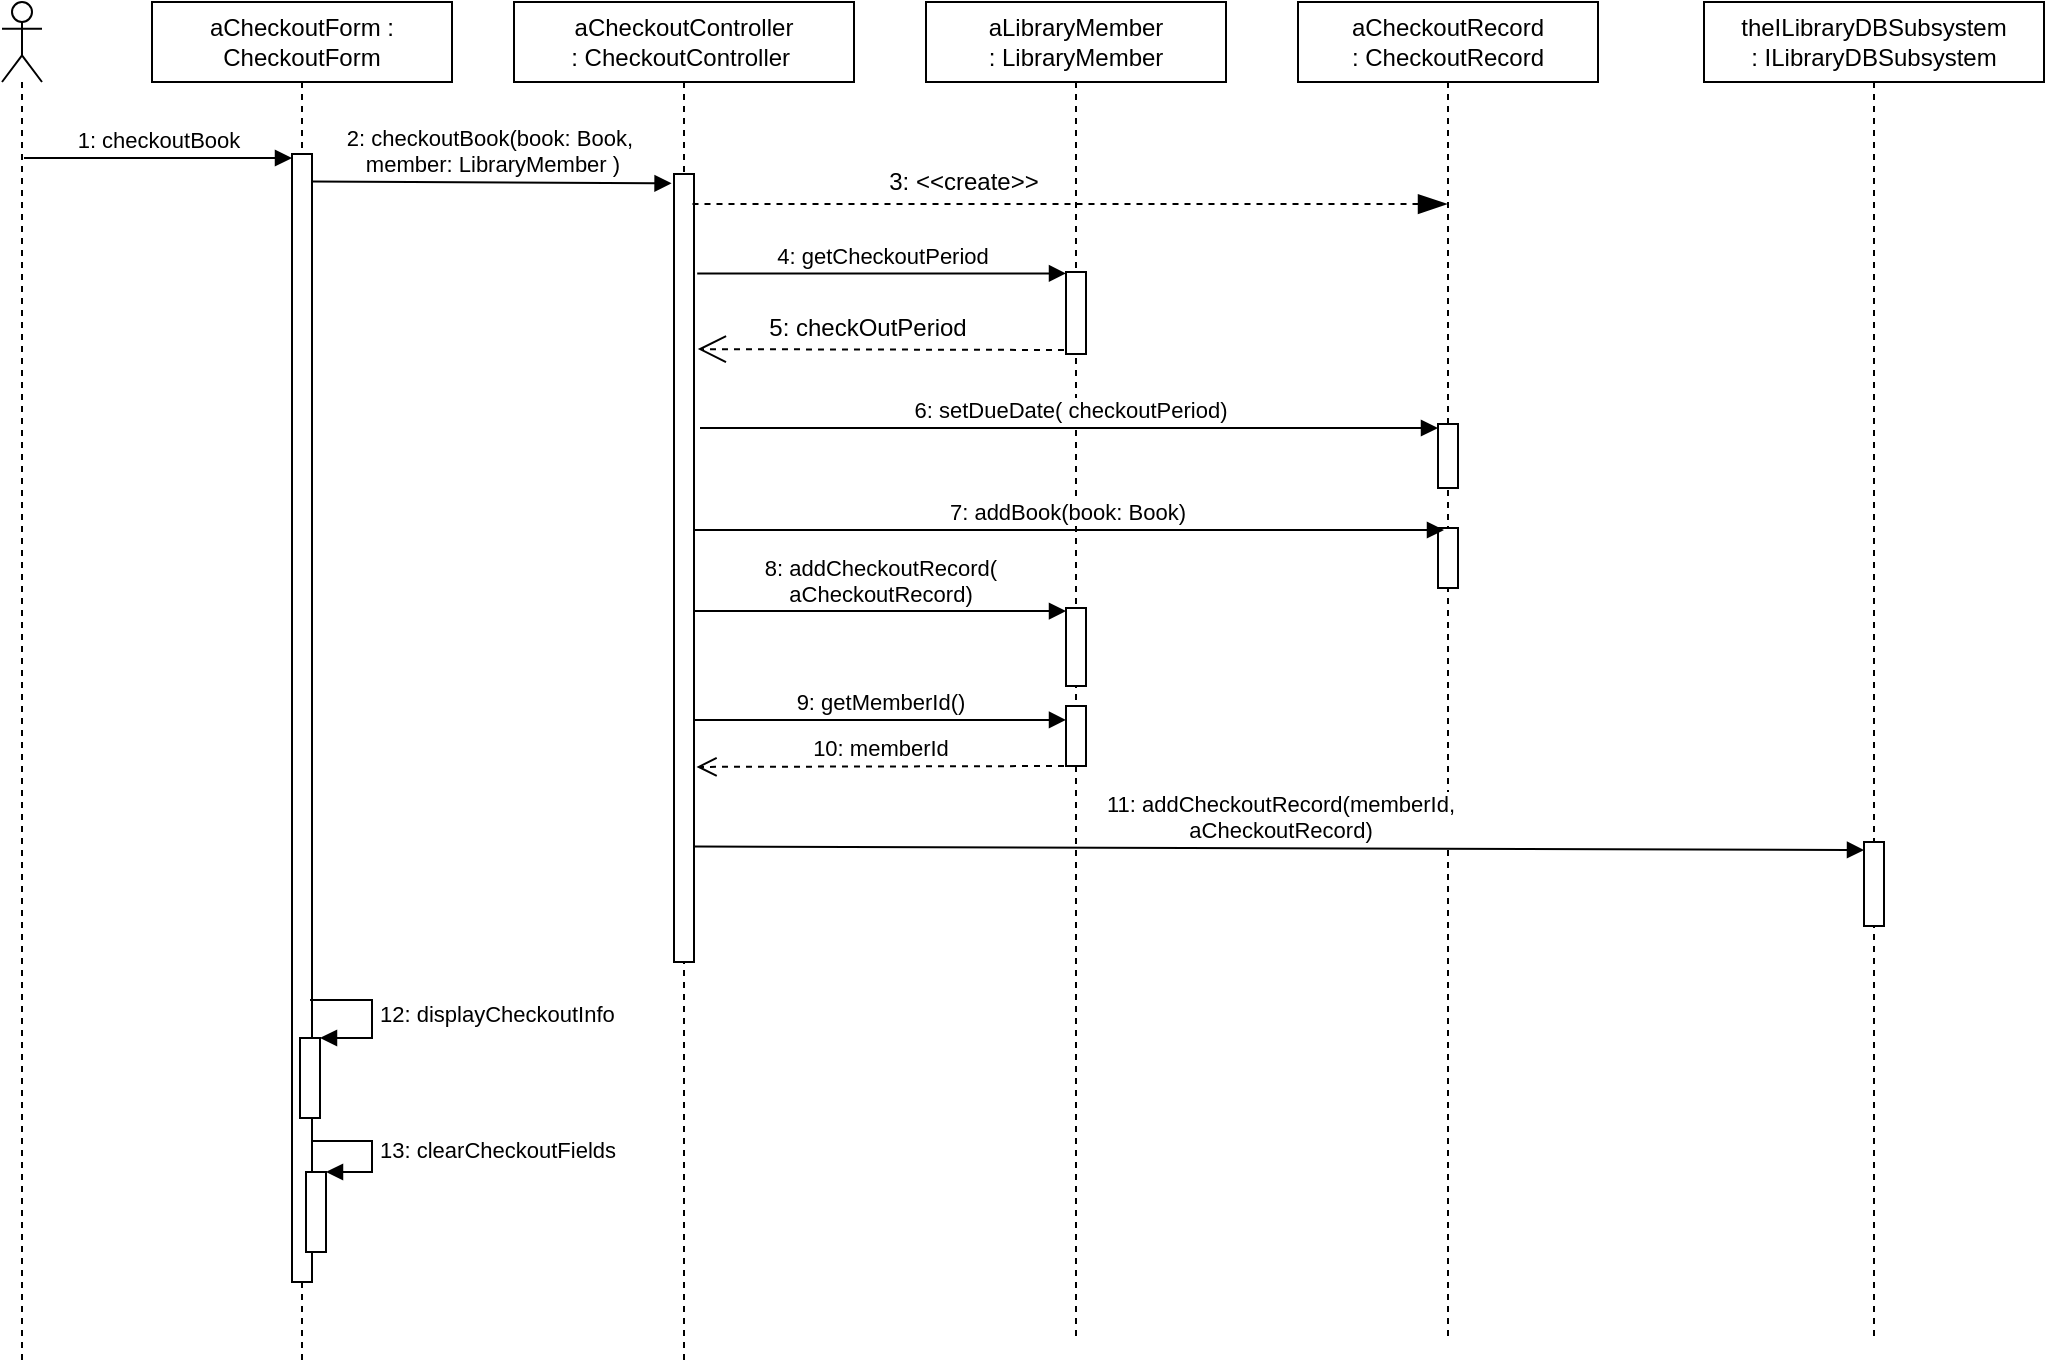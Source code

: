 <mxfile version="13.9.9" type="device"><diagram id="lb9QxOuSroKr18N_deAC" name="Page-1"><mxGraphModel dx="640" dy="402" grid="1" gridSize="10" guides="1" tooltips="1" connect="1" arrows="1" fold="1" page="1" pageScale="1" pageWidth="1100" pageHeight="850" math="0" shadow="0"><root><mxCell id="0"/><mxCell id="1" parent="0"/><mxCell id="hbbtvCxrMCojrmIMbppS-1" value="aCheckoutForm : CheckoutForm" style="shape=umlLifeline;perimeter=lifelinePerimeter;whiteSpace=wrap;html=1;container=1;collapsible=0;recursiveResize=0;outlineConnect=0;" parent="1" vertex="1"><mxGeometry x="111" y="141" width="150" height="679" as="geometry"/></mxCell><mxCell id="hbbtvCxrMCojrmIMbppS-3" value="" style="html=1;points=[];perimeter=orthogonalPerimeter;" parent="hbbtvCxrMCojrmIMbppS-1" vertex="1"><mxGeometry x="70" y="76" width="10" height="564" as="geometry"/></mxCell><mxCell id="hbbtvCxrMCojrmIMbppS-4" value="1: checkoutBook" style="html=1;verticalAlign=bottom;startArrow=none;endArrow=block;startSize=8;startFill=0;" parent="hbbtvCxrMCojrmIMbppS-1" edge="1"><mxGeometry relative="1" as="geometry"><mxPoint x="-64" y="78" as="sourcePoint"/><mxPoint x="70" y="78.0" as="targetPoint"/></mxGeometry></mxCell><mxCell id="hbbtvCxrMCojrmIMbppS-35" value="" style="html=1;points=[];perimeter=orthogonalPerimeter;" parent="hbbtvCxrMCojrmIMbppS-1" vertex="1"><mxGeometry x="74" y="518" width="10" height="40" as="geometry"/></mxCell><mxCell id="hbbtvCxrMCojrmIMbppS-36" value="12: displayCheckoutInfo" style="edgeStyle=orthogonalEdgeStyle;html=1;align=left;spacingLeft=2;endArrow=block;rounded=0;entryX=1;entryY=0;" parent="hbbtvCxrMCojrmIMbppS-1" target="hbbtvCxrMCojrmIMbppS-35" edge="1"><mxGeometry relative="1" as="geometry"><mxPoint x="79" y="499" as="sourcePoint"/><Array as="points"><mxPoint x="79" y="499"/><mxPoint x="110" y="499"/><mxPoint x="110" y="518"/></Array></mxGeometry></mxCell><mxCell id="hbbtvCxrMCojrmIMbppS-37" value="" style="html=1;points=[];perimeter=orthogonalPerimeter;" parent="hbbtvCxrMCojrmIMbppS-1" vertex="1"><mxGeometry x="77" y="585" width="10" height="40" as="geometry"/></mxCell><mxCell id="hbbtvCxrMCojrmIMbppS-38" value="13: clearCheckoutFields" style="edgeStyle=orthogonalEdgeStyle;html=1;align=left;spacingLeft=2;endArrow=block;rounded=0;entryX=1;entryY=0;exitX=1.004;exitY=0.875;exitDx=0;exitDy=0;exitPerimeter=0;" parent="hbbtvCxrMCojrmIMbppS-1" source="hbbtvCxrMCojrmIMbppS-3" target="hbbtvCxrMCojrmIMbppS-37" edge="1"><mxGeometry relative="1" as="geometry"><mxPoint x="85" y="569" as="sourcePoint"/><Array as="points"><mxPoint x="110" y="569"/><mxPoint x="110" y="585"/></Array></mxGeometry></mxCell><mxCell id="hbbtvCxrMCojrmIMbppS-2" value="aCheckoutController :&amp;nbsp;CheckoutController&amp;nbsp;&lt;span style=&quot;color: rgba(0 , 0 , 0 , 0) ; font-family: monospace ; font-size: 0px&quot;&gt;%3CmxGraphModel%3E%3Croot%3E%3CmxCell%20id%3D%220%22%2F%3E%3CmxCell%20id%3D%221%22%20parent%3D%220%22%2F%3E%3CmxCell%20id%3D%222%22%20value%3D%22acheckoutForm%20%3A%20CheckoutForm%22%20style%3D%22shape%3DumlLifeline%3Bperimeter%3DlifelinePerimeter%3BwhiteSpace%3Dwrap%3Bhtml%3D1%3Bcontainer%3D1%3Bcollapsible%3D0%3BrecursiveResize%3D0%3BoutlineConnect%3D0%3B%22%20vertex%3D%221%22%20parent%3D%221%22%3E%3CmxGeometry%20x%3D%22210%22%20y%3D%22100%22%20width%3D%22150%22%20height%3D%22390%22%20as%3D%22geometry%22%2F%3E%3C%2FmxCell%3E%3C%2Froot%3E%3C%2FmxGraphModel%3E&lt;/span&gt;" style="shape=umlLifeline;perimeter=lifelinePerimeter;whiteSpace=wrap;html=1;container=1;collapsible=0;recursiveResize=0;outlineConnect=0;" parent="1" vertex="1"><mxGeometry x="292" y="141" width="170" height="679" as="geometry"/></mxCell><mxCell id="hbbtvCxrMCojrmIMbppS-9" value="" style="html=1;points=[];perimeter=orthogonalPerimeter;" parent="hbbtvCxrMCojrmIMbppS-2" vertex="1"><mxGeometry x="80" y="86" width="10" height="394" as="geometry"/></mxCell><mxCell id="hbbtvCxrMCojrmIMbppS-18" value="5: checkOutPeriod" style="text;align=center;fontStyle=0;verticalAlign=middle;spacingLeft=3;spacingRight=3;strokeColor=none;rotatable=0;points=[[0,0.5],[1,0.5]];portConstraint=eastwest;" parent="hbbtvCxrMCojrmIMbppS-2" vertex="1"><mxGeometry x="137" y="149" width="80" height="26" as="geometry"/></mxCell><mxCell id="hbbtvCxrMCojrmIMbppS-6" value="" style="shape=umlLifeline;participant=umlActor;perimeter=lifelinePerimeter;whiteSpace=wrap;html=1;container=1;collapsible=0;recursiveResize=0;verticalAlign=top;spacingTop=36;outlineConnect=0;" parent="1" vertex="1"><mxGeometry x="36" y="141" width="20" height="679" as="geometry"/></mxCell><mxCell id="hbbtvCxrMCojrmIMbppS-10" value="2: checkoutBook(book: Book,&amp;nbsp;&lt;br&gt;member:&amp;nbsp;LibraryMember )" style="html=1;verticalAlign=bottom;startArrow=none;endArrow=block;startSize=8;exitX=1;exitY=0.067;exitDx=0;exitDy=0;exitPerimeter=0;startFill=0;entryX=-0.122;entryY=0.052;entryDx=0;entryDy=0;entryPerimeter=0;" parent="1" edge="1"><mxGeometry relative="1" as="geometry"><mxPoint x="191" y="230.8" as="sourcePoint"/><mxPoint x="370.78" y="231.68" as="targetPoint"/></mxGeometry></mxCell><mxCell id="hbbtvCxrMCojrmIMbppS-11" value="aLibraryMember :&amp;nbsp;LibraryMember&lt;span style=&quot;color: rgba(0 , 0 , 0 , 0) ; font-family: monospace ; font-size: 0px&quot;&gt;%3CmxGraphModel%3E%3Croot%3E%3CmxCell%20id%3D%220%22%2F%3E%3CmxCell%20id%3D%221%22%20parent%3D%220%22%2F%3E%3CmxCell%20id%3D%222%22%20value%3D%22acheckoutForm%20%3A%20CheckoutForm%22%20style%3D%22shape%3DumlLifeline%3Bperimeter%3DlifelinePerimeter%3BwhiteSpace%3Dwrap%3Bhtml%3D1%3Bcontainer%3D1%3Bcollapsible%3D0%3BrecursiveResize%3D0%3BoutlineConnect%3D0%3B%22%20vertex%3D%221%22%20parent%3D%221%22%3E%3CmxGeometry%20x%3D%22210%22%20y%3D%22100%22%20width%3D%22150%22%20height%3D%22390%22%20as%3D%22geometry%22%2F%3E%3C%2FmxCell%3E%3C%2Froot%3E%3C%2FmxGraphModel%3E&lt;/span&gt;" style="shape=umlLifeline;perimeter=lifelinePerimeter;whiteSpace=wrap;html=1;container=1;collapsible=0;recursiveResize=0;outlineConnect=0;" parent="1" vertex="1"><mxGeometry x="498" y="141" width="150" height="669" as="geometry"/></mxCell><mxCell id="hbbtvCxrMCojrmIMbppS-13" value="" style="html=1;points=[];perimeter=orthogonalPerimeter;" parent="hbbtvCxrMCojrmIMbppS-11" vertex="1"><mxGeometry x="70" y="135" width="10" height="41" as="geometry"/></mxCell><mxCell id="hbbtvCxrMCojrmIMbppS-23" value="" style="html=1;points=[];perimeter=orthogonalPerimeter;" parent="hbbtvCxrMCojrmIMbppS-11" vertex="1"><mxGeometry x="70" y="303" width="10" height="39" as="geometry"/></mxCell><mxCell id="hbbtvCxrMCojrmIMbppS-30" value="" style="html=1;points=[];perimeter=orthogonalPerimeter;" parent="hbbtvCxrMCojrmIMbppS-11" vertex="1"><mxGeometry x="70" y="352" width="10" height="30" as="geometry"/></mxCell><mxCell id="hbbtvCxrMCojrmIMbppS-14" value="4: getCheckoutPeriod" style="html=1;verticalAlign=bottom;startArrow=none;endArrow=block;startSize=8;exitX=0.86;exitY=0.146;exitDx=0;exitDy=0;exitPerimeter=0;startFill=0;" parent="1" edge="1"><mxGeometry relative="1" as="geometry"><mxPoint x="383.6" y="276.732" as="sourcePoint"/><mxPoint x="568" y="276.732" as="targetPoint"/></mxGeometry></mxCell><mxCell id="hbbtvCxrMCojrmIMbppS-15" value="aCheckoutRecord :&amp;nbsp;CheckoutRecord&lt;span style=&quot;color: rgba(0 , 0 , 0 , 0) ; font-family: monospace ; font-size: 0px&quot;&gt;%3CmxGraphModel%3E%3Croot%3E%3CmxCell%20id%3D%220%22%2F%3E%3CmxCell%20id%3D%221%22%20parent%3D%220%22%2F%3E%3CmxCell%20id%3D%222%22%20value%3D%22acheckoutForm%20%3A%20CheckoutForm%22%20style%3D%22shape%3DumlLifeline%3Bperimeter%3DlifelinePerimeter%3BwhiteSpace%3Dwrap%3Bhtml%3D1%3Bcontainer%3D1%3Bcollapsible%3D0%3BrecursiveResize%3D0%3BoutlineConnect%3D0%3B%22%20vertex%3D%221%22%20parent%3D%221%22%3E%3CmxGeometry%20x%3D%22210%22%20y%3D%22100%22%20width%3D%22150%22%20height%3D%22390%22%20as%3D%22geometry%22%2F%3E%3C%2FmxCell%3E%3C%2Froot%3E%3C%2FmxGraphModel%3E&lt;/span&gt;" style="shape=umlLifeline;perimeter=lifelinePerimeter;whiteSpace=wrap;html=1;container=1;collapsible=0;recursiveResize=0;outlineConnect=0;" parent="1" vertex="1"><mxGeometry x="684" y="141" width="150" height="669" as="geometry"/></mxCell><mxCell id="hbbtvCxrMCojrmIMbppS-19" value="" style="html=1;points=[];perimeter=orthogonalPerimeter;" parent="hbbtvCxrMCojrmIMbppS-15" vertex="1"><mxGeometry x="70" y="211" width="10" height="32" as="geometry"/></mxCell><mxCell id="hbbtvCxrMCojrmIMbppS-21" value="" style="html=1;points=[];perimeter=orthogonalPerimeter;" parent="hbbtvCxrMCojrmIMbppS-15" vertex="1"><mxGeometry x="70" y="263" width="10" height="30" as="geometry"/></mxCell><mxCell id="hbbtvCxrMCojrmIMbppS-17" value="" style="endArrow=open;dashed=1;endFill=0;endSize=12;html=1;entryX=0.891;entryY=0.507;entryDx=0;entryDy=0;entryPerimeter=0;" parent="1" edge="1"><mxGeometry width="160" relative="1" as="geometry"><mxPoint x="567" y="315" as="sourcePoint"/><mxPoint x="383.91" y="314.56" as="targetPoint"/></mxGeometry></mxCell><mxCell id="hbbtvCxrMCojrmIMbppS-20" value="6: setDueDate( checkoutPeriod)" style="html=1;verticalAlign=bottom;startArrow=none;endArrow=block;startSize=8;startFill=0;" parent="1" edge="1"><mxGeometry relative="1" as="geometry"><mxPoint x="385" y="354" as="sourcePoint"/><mxPoint x="754" y="354" as="targetPoint"/></mxGeometry></mxCell><mxCell id="hbbtvCxrMCojrmIMbppS-22" value="7: addBook(book: Book)&amp;nbsp;" style="html=1;verticalAlign=bottom;startArrow=none;endArrow=block;startSize=8;startFill=0;exitX=1.035;exitY=0.651;exitDx=0;exitDy=0;exitPerimeter=0;" parent="1" edge="1"><mxGeometry relative="1" as="geometry"><mxPoint x="382.35" y="405.032" as="sourcePoint"/><mxPoint x="757" y="405" as="targetPoint"/></mxGeometry></mxCell><mxCell id="hbbtvCxrMCojrmIMbppS-24" value="8: addCheckoutRecord(&lt;br&gt;aCheckoutRecord)" style="html=1;verticalAlign=bottom;startArrow=none;endArrow=block;startSize=8;startFill=0;exitX=0.96;exitY=0.76;exitDx=0;exitDy=0;exitPerimeter=0;" parent="1" edge="1"><mxGeometry relative="1" as="geometry"><mxPoint x="381.6" y="445.52" as="sourcePoint"/><mxPoint x="568.0" y="445.52" as="targetPoint"/></mxGeometry></mxCell><mxCell id="hbbtvCxrMCojrmIMbppS-25" value="theILibraryDBSubsystem&lt;br&gt;: ILibraryDBSubsystem" style="shape=umlLifeline;perimeter=lifelinePerimeter;whiteSpace=wrap;html=1;container=1;collapsible=0;recursiveResize=0;outlineConnect=0;" parent="1" vertex="1"><mxGeometry x="887" y="141" width="170" height="669" as="geometry"/></mxCell><mxCell id="hbbtvCxrMCojrmIMbppS-26" value="" style="html=1;points=[];perimeter=orthogonalPerimeter;" parent="hbbtvCxrMCojrmIMbppS-25" vertex="1"><mxGeometry x="80" y="420" width="10" height="42" as="geometry"/></mxCell><mxCell id="hbbtvCxrMCojrmIMbppS-27" value="11: addCheckoutRecord(memberId,&lt;br&gt;aCheckoutRecord)" style="html=1;verticalAlign=bottom;startArrow=none;endArrow=block;startSize=8;startFill=0;exitX=1.027;exitY=0.895;exitDx=0;exitDy=0;exitPerimeter=0;" parent="1" edge="1"><mxGeometry relative="1" as="geometry"><mxPoint x="382.27" y="563.3" as="sourcePoint"/><mxPoint x="967" y="565" as="targetPoint"/></mxGeometry></mxCell><mxCell id="hbbtvCxrMCojrmIMbppS-28" value="" style="endArrow=blockThin;endFill=1;endSize=12;html=1;exitX=0.925;exitY=0.059;exitDx=0;exitDy=0;exitPerimeter=0;dashed=1;" parent="1" edge="1"><mxGeometry width="160" relative="1" as="geometry"><mxPoint x="381.25" y="242.06" as="sourcePoint"/><mxPoint x="758.5" y="242.06" as="targetPoint"/></mxGeometry></mxCell><mxCell id="hbbtvCxrMCojrmIMbppS-29" value="3: &lt;&lt;create&gt;&gt;" style="text;align=center;fontStyle=0;verticalAlign=middle;spacingLeft=3;spacingRight=3;strokeColor=none;rotatable=0;points=[[0,0.5],[1,0.5]];portConstraint=eastwest;" parent="1" vertex="1"><mxGeometry x="477" y="217" width="80" height="26" as="geometry"/></mxCell><mxCell id="hbbtvCxrMCojrmIMbppS-31" value="9: getMemberId()" style="html=1;verticalAlign=bottom;startArrow=none;endArrow=block;startSize=8;startFill=0;exitX=1.006;exitY=0.735;exitDx=0;exitDy=0;exitPerimeter=0;" parent="1" edge="1"><mxGeometry relative="1" as="geometry"><mxPoint x="382.06" y="499.95" as="sourcePoint"/><mxPoint x="568" y="499.95" as="targetPoint"/></mxGeometry></mxCell><mxCell id="hbbtvCxrMCojrmIMbppS-32" value="10: memberId" style="html=1;verticalAlign=bottom;endArrow=open;dashed=1;endSize=8;entryX=1.125;entryY=0.758;entryDx=0;entryDy=0;entryPerimeter=0;" parent="1" edge="1"><mxGeometry relative="1" as="geometry"><mxPoint x="567" y="523" as="sourcePoint"/><mxPoint x="383.25" y="523.46" as="targetPoint"/></mxGeometry></mxCell></root></mxGraphModel></diagram></mxfile>